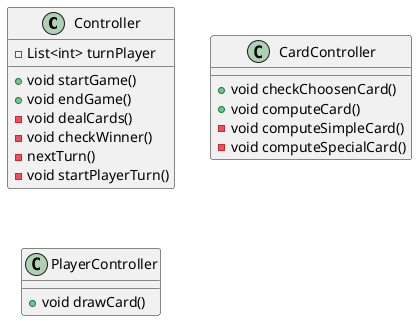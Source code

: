 @startuml gameLoop

class Controller {
    - List<int> turnPlayer
    + void startGame()
    + void endGame()
    - void dealCards()
    - void checkWinner()
    - nextTurn()
    - void startPlayerTurn()
}


class CardController{
    + void checkChoosenCard()
    + void computeCard()
    - void computeSimpleCard()
    - void computeSpecialCard()
}

class PlayerController{
    + void drawCard()
}


'Start_game -> Deal_cards
'Deal_cards -> Next_turn
'
'
'Next_turn -> StartPlayerTurn
'StartPlayerTurn -> Check_choosen_card
'StartPlayerTurn -> Draw_card
'
'Draw_card -> Next_turn
'Check_choosen_card -> StartPlayerTurn : Not Valid
'Check_choosen_card -> ComputeCard : Valid
'
'ComputeCard -> Check_winner
'Check_winner -> End_game : True
'Check_winner -> Next_turn : False






@enduml